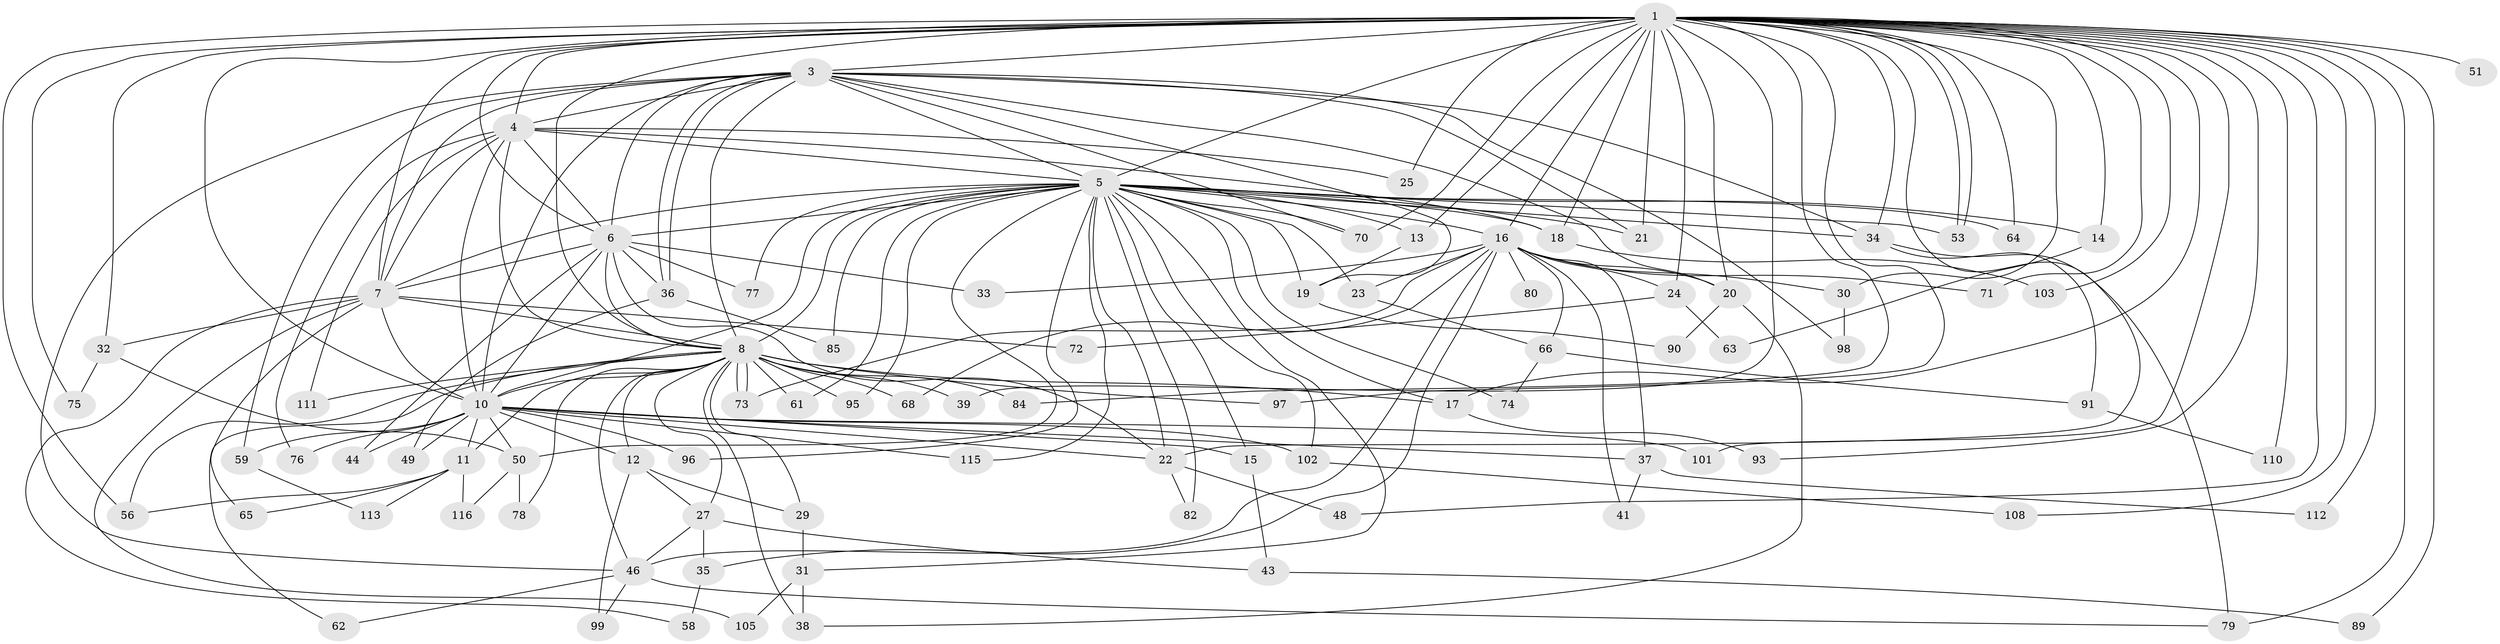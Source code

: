// Generated by graph-tools (version 1.1) at 2025/51/02/27/25 19:51:52]
// undirected, 88 vertices, 204 edges
graph export_dot {
graph [start="1"]
  node [color=gray90,style=filled];
  1 [super="+2"];
  3 [super="+26"];
  4 [super="+45"];
  5 [super="+9"];
  6 [super="+55"];
  7 [super="+109"];
  8 [super="+52"];
  10 [super="+92"];
  11 [super="+83"];
  12;
  13;
  14;
  15 [super="+81"];
  16 [super="+42"];
  17;
  18 [super="+87"];
  19 [super="+69"];
  20 [super="+28"];
  21 [super="+100"];
  22 [super="+40"];
  23;
  24;
  25;
  27 [super="+107"];
  29;
  30;
  31;
  32;
  33;
  34 [super="+67"];
  35;
  36 [super="+54"];
  37 [super="+60"];
  38 [super="+86"];
  39;
  41;
  43;
  44;
  46 [super="+47"];
  48;
  49;
  50 [super="+57"];
  51;
  53 [super="+106"];
  56 [super="+88"];
  58;
  59;
  61;
  62;
  63;
  64;
  65;
  66 [super="+114"];
  68;
  70 [super="+94"];
  71;
  72;
  73 [super="+104"];
  74;
  75;
  76;
  77;
  78;
  79 [super="+117"];
  80;
  82;
  84;
  85;
  89;
  90;
  91;
  93;
  95;
  96;
  97;
  98;
  99;
  101;
  102;
  103;
  105;
  108;
  110;
  111;
  112;
  113;
  115;
  116;
  1 -- 3 [weight=2];
  1 -- 4 [weight=2];
  1 -- 5 [weight=4];
  1 -- 6 [weight=2];
  1 -- 7 [weight=2];
  1 -- 8 [weight=2];
  1 -- 10 [weight=2];
  1 -- 13;
  1 -- 16 [weight=2];
  1 -- 18;
  1 -- 20;
  1 -- 21;
  1 -- 22;
  1 -- 30;
  1 -- 34;
  1 -- 48;
  1 -- 51 [weight=2];
  1 -- 53;
  1 -- 53;
  1 -- 64;
  1 -- 70;
  1 -- 71;
  1 -- 75;
  1 -- 79;
  1 -- 84;
  1 -- 89;
  1 -- 93;
  1 -- 97;
  1 -- 101;
  1 -- 108;
  1 -- 110;
  1 -- 112;
  1 -- 14;
  1 -- 17;
  1 -- 24;
  1 -- 25;
  1 -- 32;
  1 -- 39;
  1 -- 103;
  1 -- 56;
  3 -- 4;
  3 -- 5 [weight=2];
  3 -- 6;
  3 -- 7;
  3 -- 8 [weight=2];
  3 -- 10;
  3 -- 19;
  3 -- 20;
  3 -- 36;
  3 -- 36;
  3 -- 46;
  3 -- 59;
  3 -- 98;
  3 -- 34;
  3 -- 21;
  3 -- 70;
  4 -- 5 [weight=3];
  4 -- 6;
  4 -- 7;
  4 -- 8;
  4 -- 10;
  4 -- 25;
  4 -- 76;
  4 -- 111;
  4 -- 18;
  5 -- 6 [weight=2];
  5 -- 7 [weight=3];
  5 -- 8 [weight=2];
  5 -- 10 [weight=3];
  5 -- 14;
  5 -- 15 [weight=2];
  5 -- 16;
  5 -- 17;
  5 -- 18;
  5 -- 21;
  5 -- 34;
  5 -- 50;
  5 -- 70;
  5 -- 74 [weight=2];
  5 -- 82;
  5 -- 96;
  5 -- 115;
  5 -- 64;
  5 -- 13;
  5 -- 77;
  5 -- 19;
  5 -- 85;
  5 -- 22;
  5 -- 23;
  5 -- 95;
  5 -- 31;
  5 -- 102;
  5 -- 61;
  5 -- 53;
  6 -- 7;
  6 -- 8;
  6 -- 10;
  6 -- 33;
  6 -- 44;
  6 -- 77;
  6 -- 36;
  6 -- 22;
  7 -- 8;
  7 -- 10;
  7 -- 32;
  7 -- 58;
  7 -- 65;
  7 -- 72;
  7 -- 105;
  8 -- 10;
  8 -- 11 [weight=2];
  8 -- 12;
  8 -- 27;
  8 -- 29;
  8 -- 38;
  8 -- 39;
  8 -- 46;
  8 -- 56;
  8 -- 61;
  8 -- 62;
  8 -- 68;
  8 -- 73;
  8 -- 73;
  8 -- 78;
  8 -- 84;
  8 -- 95;
  8 -- 97;
  8 -- 111;
  8 -- 17;
  10 -- 11;
  10 -- 12;
  10 -- 15;
  10 -- 37;
  10 -- 44;
  10 -- 49;
  10 -- 50;
  10 -- 59;
  10 -- 76;
  10 -- 96;
  10 -- 101;
  10 -- 102;
  10 -- 115;
  10 -- 22;
  11 -- 56;
  11 -- 65;
  11 -- 113;
  11 -- 116;
  12 -- 27;
  12 -- 29;
  12 -- 99;
  13 -- 19;
  14 -- 63;
  15 -- 43;
  16 -- 23;
  16 -- 24;
  16 -- 30;
  16 -- 33;
  16 -- 35;
  16 -- 37 [weight=2];
  16 -- 41;
  16 -- 66;
  16 -- 68;
  16 -- 80 [weight=2];
  16 -- 71;
  16 -- 46;
  16 -- 73;
  16 -- 20;
  17 -- 93;
  18 -- 103;
  19 -- 90;
  20 -- 90;
  20 -- 38;
  22 -- 48;
  22 -- 82;
  23 -- 66;
  24 -- 63;
  24 -- 72;
  27 -- 35;
  27 -- 43;
  27 -- 46;
  29 -- 31;
  30 -- 98;
  31 -- 38;
  31 -- 105;
  32 -- 75;
  32 -- 50;
  34 -- 91;
  34 -- 79;
  35 -- 58;
  36 -- 49;
  36 -- 85;
  37 -- 41;
  37 -- 112;
  43 -- 89;
  46 -- 62;
  46 -- 99;
  46 -- 79;
  50 -- 78;
  50 -- 116;
  59 -- 113;
  66 -- 91;
  66 -- 74;
  91 -- 110;
  102 -- 108;
}
